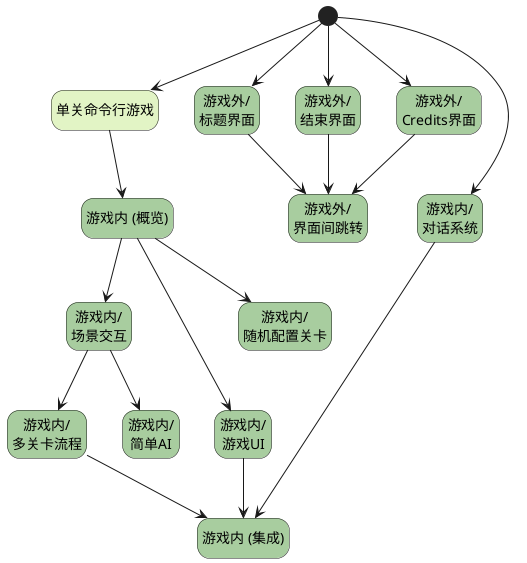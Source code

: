 ﻿@startuml
'https://plantuml.com/state-diagram
'Colors:
!$Stage1="#E2F4C5"
!$Stage2="#A8CD9F"
!$Stage3="#58A399"
!$Stage4="#496989"

skinparam DefaultFontName Sarasa Gothic SC
hide empty description

[*] --> SingleLevelCli
state "单关命令行游戏" as SingleLevelCli $Stage1

[*] --> TitlePage
[*] --> GameOverPage
[*] --> CreditsPage
state "游戏外/\n标题界面" as TitlePage $Stage2
state "游戏外/\n结束界面" as GameOverPage $Stage2
state "游戏外/\nCredits界面" as CreditsPage $Stage2
TitlePage --> InterPage
GameOverPage --> InterPage
CreditsPage --> InterPage
state "游戏外/\n界面间跳转" as InterPage $Stage2

SingleLevelCli --> Game
state "游戏内 (概览)" as Game $Stage2

Game --> Gameplay
state "游戏内/\n场景交互" as Gameplay $Stage2

Game --> GameplayUI
state "游戏内/\n游戏UI" as GameplayUI $Stage2

Game --> LevelConfig
state "游戏内/\n随机配置关卡" as LevelConfig $Stage2

Gameplay --> MultiLevel
state "游戏内/\n多关卡流程" as MultiLevel $Stage2

Gameplay --> SimpleAI
state "游戏内/\n简单AI" as SimpleAI $Stage2

[*] --> Dialogs
state "游戏内/\n对话系统" as Dialogs $Stage2

MultiLevel --> GameIntegration
GameplayUI --> GameIntegration
Dialogs --> GameIntegration
state "游戏内 (集成)" as GameIntegration $Stage2

@enduml